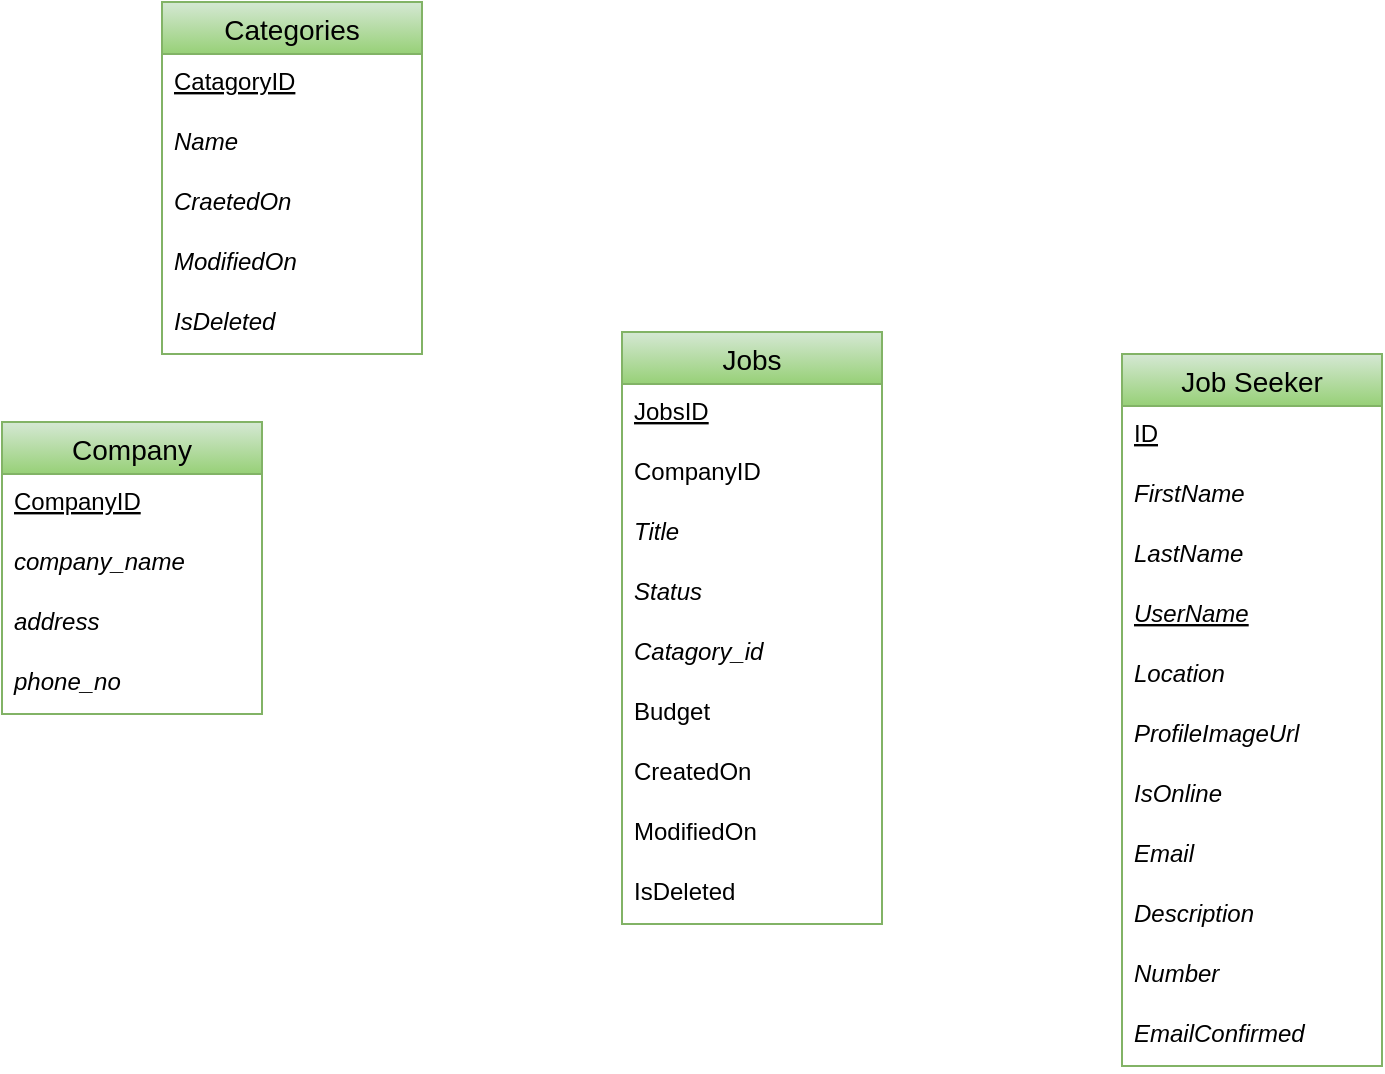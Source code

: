 <mxfile version="20.0.4" type="github">
  <diagram id="R2lEEEUBdFMjLlhIrx00" name="Page-1">
    <mxGraphModel dx="424" dy="620" grid="1" gridSize="10" guides="1" tooltips="1" connect="1" arrows="1" fold="1" page="1" pageScale="1" pageWidth="827" pageHeight="1169" math="0" shadow="0" extFonts="Permanent Marker^https://fonts.googleapis.com/css?family=Permanent+Marker">
      <root>
        <mxCell id="0" />
        <mxCell id="1" parent="0" />
        <mxCell id="1TwjalovZPVcVM--fU-8-16" value="Company" style="swimlane;fontStyle=0;childLayout=stackLayout;horizontal=1;startSize=26;horizontalStack=0;resizeParent=1;resizeParentMax=0;resizeLast=0;collapsible=1;marginBottom=0;align=center;fontSize=14;labelBackgroundColor=none;fillColor=#d5e8d4;strokeColor=#82b366;gradientColor=#97d077;" vertex="1" parent="1">
          <mxGeometry y="340" width="130" height="146" as="geometry" />
        </mxCell>
        <mxCell id="1TwjalovZPVcVM--fU-8-17" value="CompanyID" style="text;strokeColor=none;fillColor=none;spacingLeft=4;spacingRight=4;overflow=hidden;rotatable=0;points=[[0,0.5],[1,0.5]];portConstraint=eastwest;fontSize=12;fontStyle=4" vertex="1" parent="1TwjalovZPVcVM--fU-8-16">
          <mxGeometry y="26" width="130" height="30" as="geometry" />
        </mxCell>
        <mxCell id="1TwjalovZPVcVM--fU-8-18" value="company_name" style="text;strokeColor=none;fillColor=none;spacingLeft=4;spacingRight=4;overflow=hidden;rotatable=0;points=[[0,0.5],[1,0.5]];portConstraint=eastwest;fontSize=12;fontStyle=2" vertex="1" parent="1TwjalovZPVcVM--fU-8-16">
          <mxGeometry y="56" width="130" height="30" as="geometry" />
        </mxCell>
        <mxCell id="1TwjalovZPVcVM--fU-8-19" value="address" style="text;strokeColor=none;fillColor=none;spacingLeft=4;spacingRight=4;overflow=hidden;rotatable=0;points=[[0,0.5],[1,0.5]];portConstraint=eastwest;fontSize=12;fontStyle=2" vertex="1" parent="1TwjalovZPVcVM--fU-8-16">
          <mxGeometry y="86" width="130" height="30" as="geometry" />
        </mxCell>
        <mxCell id="1TwjalovZPVcVM--fU-8-22" value="phone_no" style="text;strokeColor=none;fillColor=none;spacingLeft=4;spacingRight=4;overflow=hidden;rotatable=0;points=[[0,0.5],[1,0.5]];portConstraint=eastwest;fontSize=12;fontStyle=2" vertex="1" parent="1TwjalovZPVcVM--fU-8-16">
          <mxGeometry y="116" width="130" height="30" as="geometry" />
        </mxCell>
        <mxCell id="1TwjalovZPVcVM--fU-8-24" value="Jobs" style="swimlane;fontStyle=0;childLayout=stackLayout;horizontal=1;startSize=26;horizontalStack=0;resizeParent=1;resizeParentMax=0;resizeLast=0;collapsible=1;marginBottom=0;align=center;fontSize=14;labelBackgroundColor=none;fillColor=#d5e8d4;strokeColor=#82b366;gradientColor=#97d077;" vertex="1" parent="1">
          <mxGeometry x="310" y="295" width="130" height="296" as="geometry" />
        </mxCell>
        <mxCell id="1TwjalovZPVcVM--fU-8-25" value="JobsID" style="text;strokeColor=none;fillColor=none;spacingLeft=4;spacingRight=4;overflow=hidden;rotatable=0;points=[[0,0.5],[1,0.5]];portConstraint=eastwest;fontSize=12;fontStyle=4" vertex="1" parent="1TwjalovZPVcVM--fU-8-24">
          <mxGeometry y="26" width="130" height="30" as="geometry" />
        </mxCell>
        <mxCell id="1TwjalovZPVcVM--fU-8-40" value="CompanyID" style="text;strokeColor=none;fillColor=none;spacingLeft=4;spacingRight=4;overflow=hidden;rotatable=0;points=[[0,0.5],[1,0.5]];portConstraint=eastwest;fontSize=12;fontStyle=0" vertex="1" parent="1TwjalovZPVcVM--fU-8-24">
          <mxGeometry y="56" width="130" height="30" as="geometry" />
        </mxCell>
        <mxCell id="1TwjalovZPVcVM--fU-8-26" value="Title" style="text;strokeColor=none;fillColor=none;spacingLeft=4;spacingRight=4;overflow=hidden;rotatable=0;points=[[0,0.5],[1,0.5]];portConstraint=eastwest;fontSize=12;fontStyle=2" vertex="1" parent="1TwjalovZPVcVM--fU-8-24">
          <mxGeometry y="86" width="130" height="30" as="geometry" />
        </mxCell>
        <mxCell id="1TwjalovZPVcVM--fU-8-27" value="Status" style="text;strokeColor=none;fillColor=none;spacingLeft=4;spacingRight=4;overflow=hidden;rotatable=0;points=[[0,0.5],[1,0.5]];portConstraint=eastwest;fontSize=12;fontStyle=2" vertex="1" parent="1TwjalovZPVcVM--fU-8-24">
          <mxGeometry y="116" width="130" height="30" as="geometry" />
        </mxCell>
        <mxCell id="1TwjalovZPVcVM--fU-8-28" value="Catagory_id" style="text;strokeColor=none;fillColor=none;spacingLeft=4;spacingRight=4;overflow=hidden;rotatable=0;points=[[0,0.5],[1,0.5]];portConstraint=eastwest;fontSize=12;fontStyle=2" vertex="1" parent="1TwjalovZPVcVM--fU-8-24">
          <mxGeometry y="146" width="130" height="30" as="geometry" />
        </mxCell>
        <mxCell id="1TwjalovZPVcVM--fU-8-36" value="Budget" style="text;strokeColor=none;fillColor=none;spacingLeft=4;spacingRight=4;overflow=hidden;rotatable=0;points=[[0,0.5],[1,0.5]];portConstraint=eastwest;fontSize=12;labelBackgroundColor=none;" vertex="1" parent="1TwjalovZPVcVM--fU-8-24">
          <mxGeometry y="176" width="130" height="30" as="geometry" />
        </mxCell>
        <mxCell id="1TwjalovZPVcVM--fU-8-37" value="CreatedOn" style="text;strokeColor=none;fillColor=none;spacingLeft=4;spacingRight=4;overflow=hidden;rotatable=0;points=[[0,0.5],[1,0.5]];portConstraint=eastwest;fontSize=12;labelBackgroundColor=none;" vertex="1" parent="1TwjalovZPVcVM--fU-8-24">
          <mxGeometry y="206" width="130" height="30" as="geometry" />
        </mxCell>
        <mxCell id="1TwjalovZPVcVM--fU-8-38" value="ModifiedOn" style="text;strokeColor=none;fillColor=none;spacingLeft=4;spacingRight=4;overflow=hidden;rotatable=0;points=[[0,0.5],[1,0.5]];portConstraint=eastwest;fontSize=12;labelBackgroundColor=none;" vertex="1" parent="1TwjalovZPVcVM--fU-8-24">
          <mxGeometry y="236" width="130" height="30" as="geometry" />
        </mxCell>
        <mxCell id="1TwjalovZPVcVM--fU-8-39" value="IsDeleted" style="text;strokeColor=none;fillColor=none;spacingLeft=4;spacingRight=4;overflow=hidden;rotatable=0;points=[[0,0.5],[1,0.5]];portConstraint=eastwest;fontSize=12;labelBackgroundColor=none;" vertex="1" parent="1TwjalovZPVcVM--fU-8-24">
          <mxGeometry y="266" width="130" height="30" as="geometry" />
        </mxCell>
        <mxCell id="1TwjalovZPVcVM--fU-8-41" value="Categories" style="swimlane;fontStyle=0;childLayout=stackLayout;horizontal=1;startSize=26;horizontalStack=0;resizeParent=1;resizeParentMax=0;resizeLast=0;collapsible=1;marginBottom=0;align=center;fontSize=14;labelBackgroundColor=none;fillColor=#d5e8d4;strokeColor=#82b366;gradientColor=#97d077;" vertex="1" parent="1">
          <mxGeometry x="80" y="130" width="130" height="176" as="geometry" />
        </mxCell>
        <mxCell id="1TwjalovZPVcVM--fU-8-42" value="CatagoryID" style="text;strokeColor=none;fillColor=none;spacingLeft=4;spacingRight=4;overflow=hidden;rotatable=0;points=[[0,0.5],[1,0.5]];portConstraint=eastwest;fontSize=12;fontStyle=4" vertex="1" parent="1TwjalovZPVcVM--fU-8-41">
          <mxGeometry y="26" width="130" height="30" as="geometry" />
        </mxCell>
        <mxCell id="1TwjalovZPVcVM--fU-8-43" value="Name" style="text;strokeColor=none;fillColor=none;spacingLeft=4;spacingRight=4;overflow=hidden;rotatable=0;points=[[0,0.5],[1,0.5]];portConstraint=eastwest;fontSize=12;fontStyle=2" vertex="1" parent="1TwjalovZPVcVM--fU-8-41">
          <mxGeometry y="56" width="130" height="30" as="geometry" />
        </mxCell>
        <mxCell id="1TwjalovZPVcVM--fU-8-44" value="CraetedOn" style="text;strokeColor=none;fillColor=none;spacingLeft=4;spacingRight=4;overflow=hidden;rotatable=0;points=[[0,0.5],[1,0.5]];portConstraint=eastwest;fontSize=12;fontStyle=2" vertex="1" parent="1TwjalovZPVcVM--fU-8-41">
          <mxGeometry y="86" width="130" height="30" as="geometry" />
        </mxCell>
        <mxCell id="1TwjalovZPVcVM--fU-8-45" value="ModifiedOn" style="text;strokeColor=none;fillColor=none;spacingLeft=4;spacingRight=4;overflow=hidden;rotatable=0;points=[[0,0.5],[1,0.5]];portConstraint=eastwest;fontSize=12;fontStyle=2" vertex="1" parent="1TwjalovZPVcVM--fU-8-41">
          <mxGeometry y="116" width="130" height="30" as="geometry" />
        </mxCell>
        <mxCell id="1TwjalovZPVcVM--fU-8-46" value="IsDeleted" style="text;strokeColor=none;fillColor=none;spacingLeft=4;spacingRight=4;overflow=hidden;rotatable=0;points=[[0,0.5],[1,0.5]];portConstraint=eastwest;fontSize=12;fontStyle=2" vertex="1" parent="1TwjalovZPVcVM--fU-8-41">
          <mxGeometry y="146" width="130" height="30" as="geometry" />
        </mxCell>
        <mxCell id="1TwjalovZPVcVM--fU-8-53" value="Job Seeker" style="swimlane;fontStyle=0;childLayout=stackLayout;horizontal=1;startSize=26;horizontalStack=0;resizeParent=1;resizeParentMax=0;resizeLast=0;collapsible=1;marginBottom=0;align=center;fontSize=14;labelBackgroundColor=none;fillColor=#d5e8d4;strokeColor=#82b366;gradientColor=#97d077;" vertex="1" parent="1">
          <mxGeometry x="560" y="306" width="130" height="356" as="geometry" />
        </mxCell>
        <mxCell id="1TwjalovZPVcVM--fU-8-54" value="ID" style="text;strokeColor=none;fillColor=none;spacingLeft=4;spacingRight=4;overflow=hidden;rotatable=0;points=[[0,0.5],[1,0.5]];portConstraint=eastwest;fontSize=12;fontStyle=4" vertex="1" parent="1TwjalovZPVcVM--fU-8-53">
          <mxGeometry y="26" width="130" height="30" as="geometry" />
        </mxCell>
        <mxCell id="1TwjalovZPVcVM--fU-8-55" value="FirstName" style="text;strokeColor=none;fillColor=none;spacingLeft=4;spacingRight=4;overflow=hidden;rotatable=0;points=[[0,0.5],[1,0.5]];portConstraint=eastwest;fontSize=12;fontStyle=2" vertex="1" parent="1TwjalovZPVcVM--fU-8-53">
          <mxGeometry y="56" width="130" height="30" as="geometry" />
        </mxCell>
        <mxCell id="1TwjalovZPVcVM--fU-8-56" value="LastName" style="text;strokeColor=none;fillColor=none;spacingLeft=4;spacingRight=4;overflow=hidden;rotatable=0;points=[[0,0.5],[1,0.5]];portConstraint=eastwest;fontSize=12;fontStyle=2" vertex="1" parent="1TwjalovZPVcVM--fU-8-53">
          <mxGeometry y="86" width="130" height="30" as="geometry" />
        </mxCell>
        <mxCell id="1TwjalovZPVcVM--fU-8-57" value="UserName" style="text;strokeColor=none;fillColor=none;spacingLeft=4;spacingRight=4;overflow=hidden;rotatable=0;points=[[0,0.5],[1,0.5]];portConstraint=eastwest;fontSize=12;fontStyle=6" vertex="1" parent="1TwjalovZPVcVM--fU-8-53">
          <mxGeometry y="116" width="130" height="30" as="geometry" />
        </mxCell>
        <mxCell id="1TwjalovZPVcVM--fU-8-59" value="Location" style="text;strokeColor=none;fillColor=none;spacingLeft=4;spacingRight=4;overflow=hidden;rotatable=0;points=[[0,0.5],[1,0.5]];portConstraint=eastwest;fontSize=12;fontStyle=2" vertex="1" parent="1TwjalovZPVcVM--fU-8-53">
          <mxGeometry y="146" width="130" height="30" as="geometry" />
        </mxCell>
        <mxCell id="1TwjalovZPVcVM--fU-8-65" value="ProfileImageUrl" style="text;strokeColor=none;fillColor=none;spacingLeft=4;spacingRight=4;overflow=hidden;rotatable=0;points=[[0,0.5],[1,0.5]];portConstraint=eastwest;fontSize=12;fontStyle=2" vertex="1" parent="1TwjalovZPVcVM--fU-8-53">
          <mxGeometry y="176" width="130" height="30" as="geometry" />
        </mxCell>
        <mxCell id="1TwjalovZPVcVM--fU-8-66" value="IsOnline" style="text;strokeColor=none;fillColor=none;spacingLeft=4;spacingRight=4;overflow=hidden;rotatable=0;points=[[0,0.5],[1,0.5]];portConstraint=eastwest;fontSize=12;fontStyle=2" vertex="1" parent="1TwjalovZPVcVM--fU-8-53">
          <mxGeometry y="206" width="130" height="30" as="geometry" />
        </mxCell>
        <mxCell id="1TwjalovZPVcVM--fU-8-67" value="Email" style="text;strokeColor=none;fillColor=none;spacingLeft=4;spacingRight=4;overflow=hidden;rotatable=0;points=[[0,0.5],[1,0.5]];portConstraint=eastwest;fontSize=12;fontStyle=2" vertex="1" parent="1TwjalovZPVcVM--fU-8-53">
          <mxGeometry y="236" width="130" height="30" as="geometry" />
        </mxCell>
        <mxCell id="1TwjalovZPVcVM--fU-8-68" value="Description" style="text;strokeColor=none;fillColor=none;spacingLeft=4;spacingRight=4;overflow=hidden;rotatable=0;points=[[0,0.5],[1,0.5]];portConstraint=eastwest;fontSize=12;fontStyle=2" vertex="1" parent="1TwjalovZPVcVM--fU-8-53">
          <mxGeometry y="266" width="130" height="30" as="geometry" />
        </mxCell>
        <mxCell id="1TwjalovZPVcVM--fU-8-69" value="Number" style="text;strokeColor=none;fillColor=none;spacingLeft=4;spacingRight=4;overflow=hidden;rotatable=0;points=[[0,0.5],[1,0.5]];portConstraint=eastwest;fontSize=12;fontStyle=2" vertex="1" parent="1TwjalovZPVcVM--fU-8-53">
          <mxGeometry y="296" width="130" height="30" as="geometry" />
        </mxCell>
        <mxCell id="1TwjalovZPVcVM--fU-8-70" value="EmailConfirmed" style="text;strokeColor=none;fillColor=none;spacingLeft=4;spacingRight=4;overflow=hidden;rotatable=0;points=[[0,0.5],[1,0.5]];portConstraint=eastwest;fontSize=12;fontStyle=2" vertex="1" parent="1TwjalovZPVcVM--fU-8-53">
          <mxGeometry y="326" width="130" height="30" as="geometry" />
        </mxCell>
      </root>
    </mxGraphModel>
  </diagram>
</mxfile>
